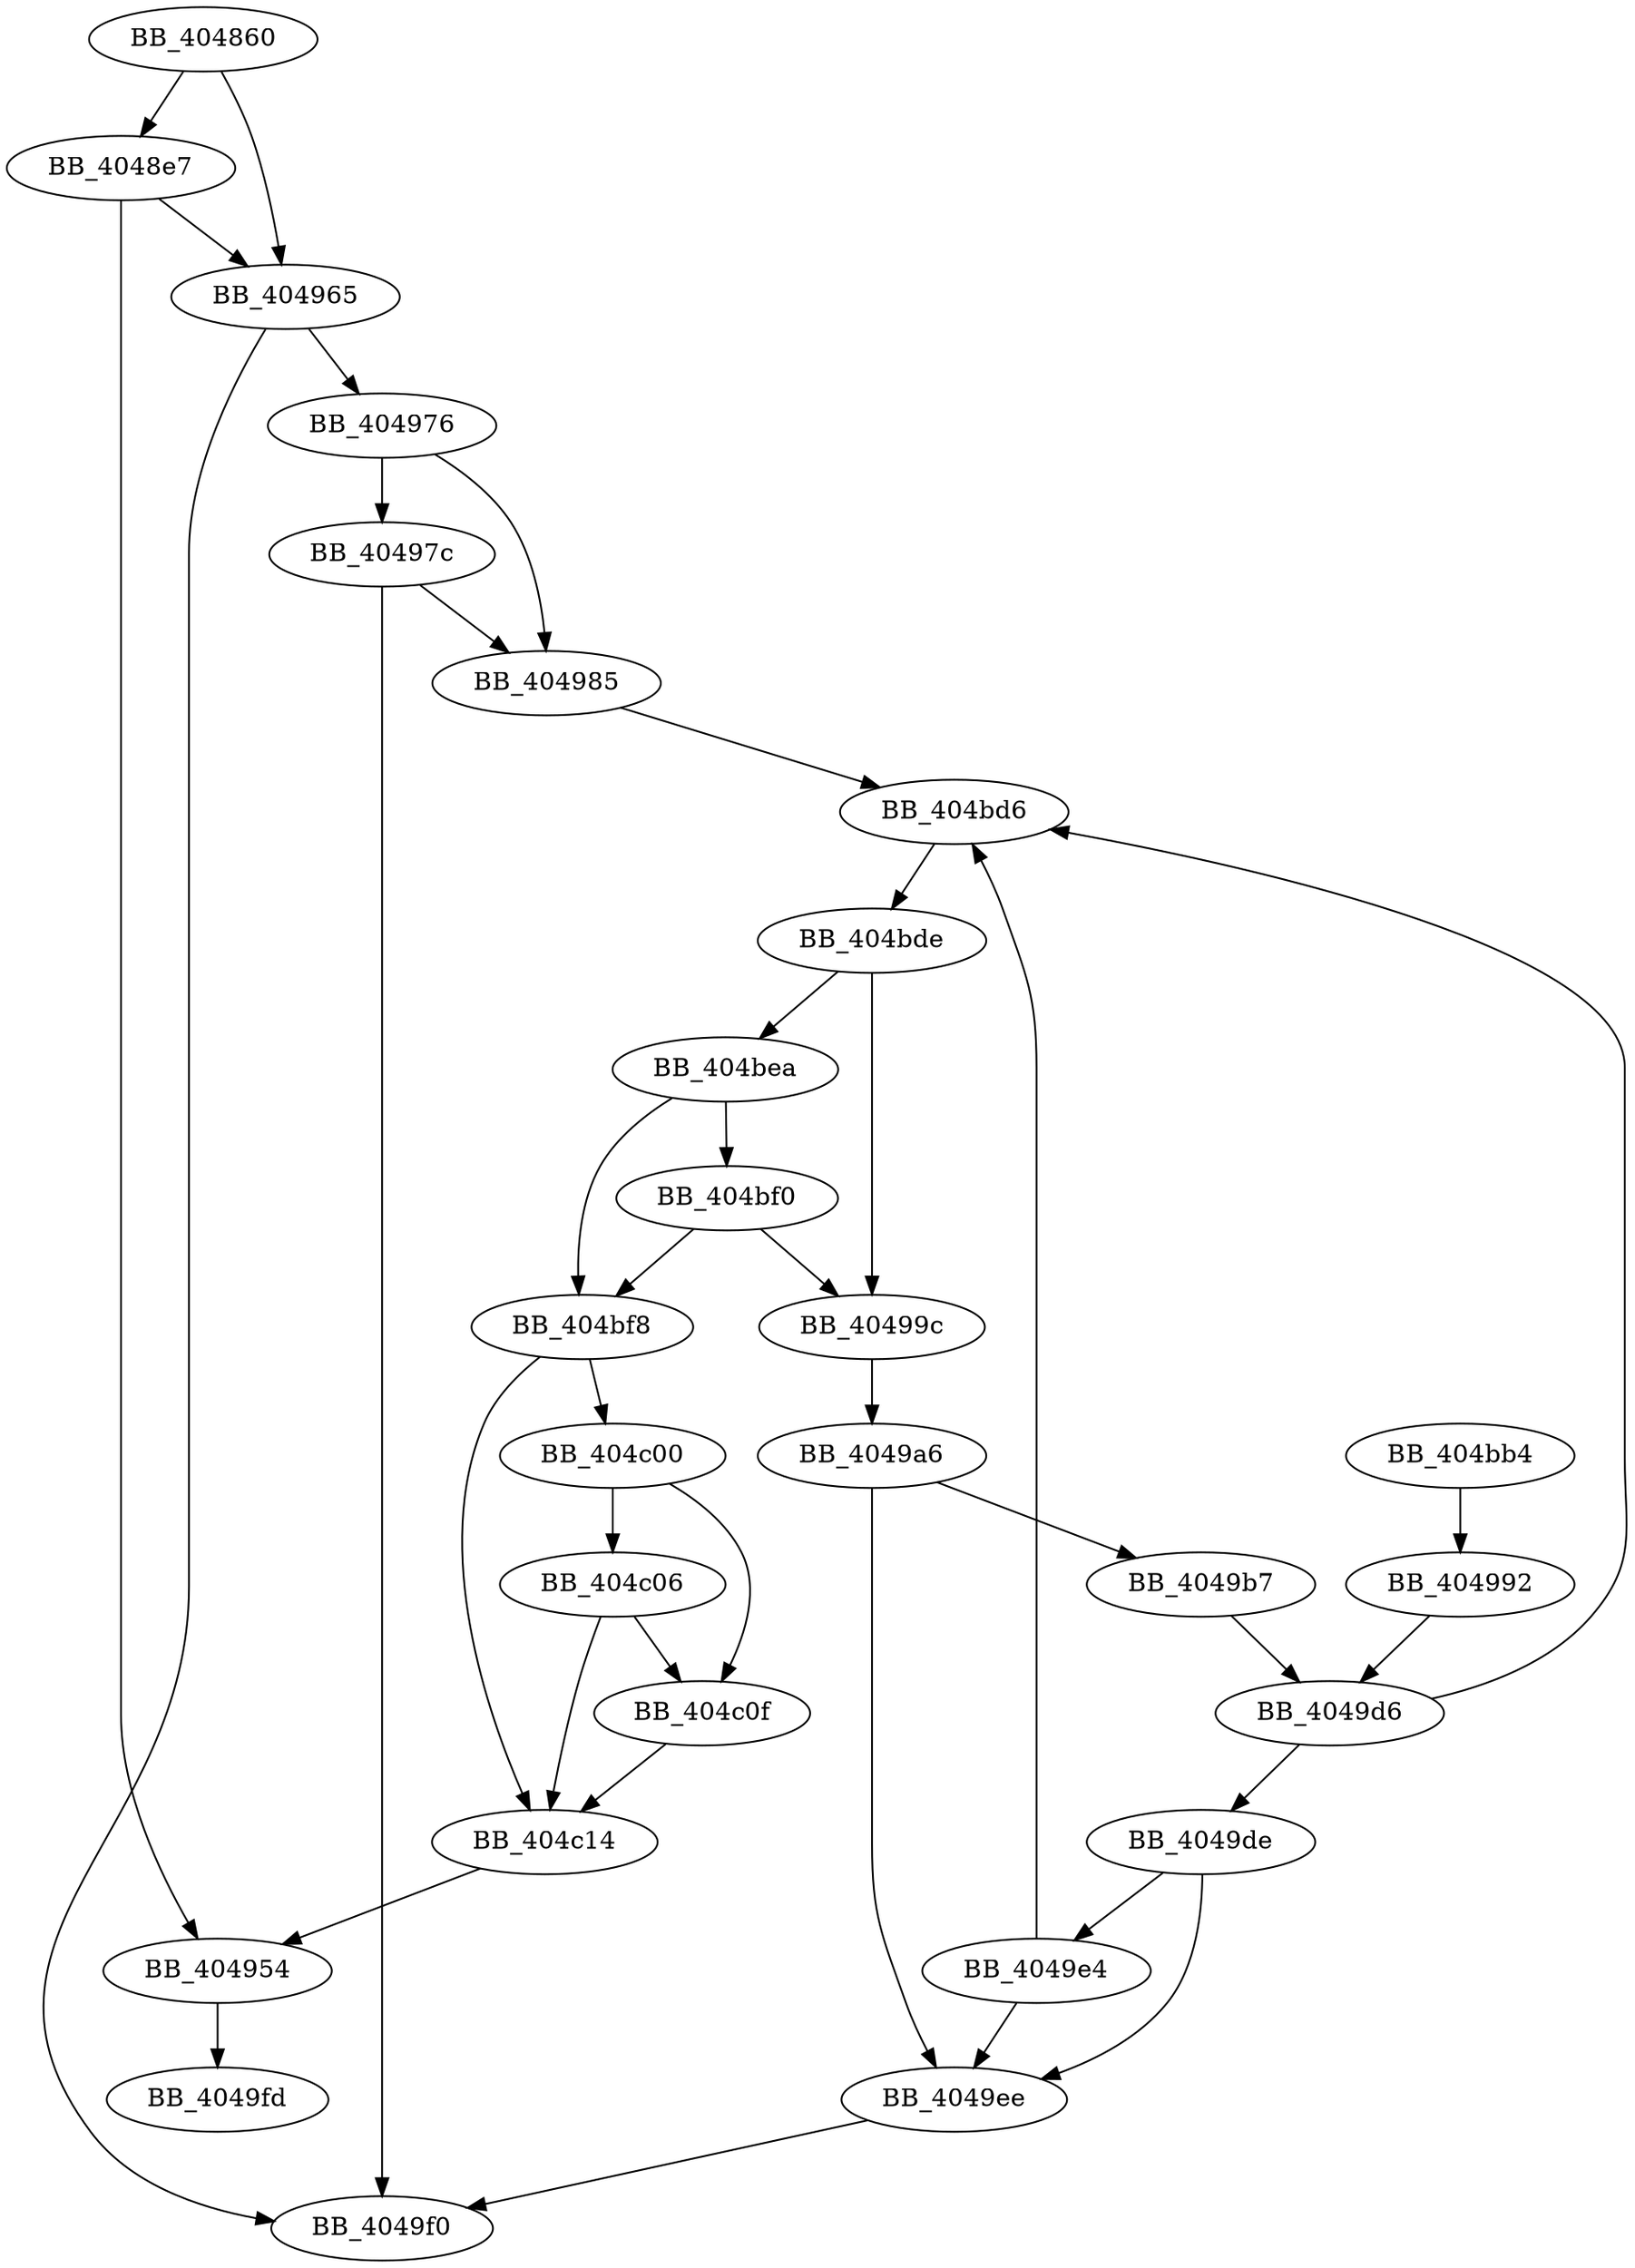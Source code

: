 DiGraph sub_404860{
BB_404860->BB_4048e7
BB_404860->BB_404965
BB_4048e7->BB_404954
BB_4048e7->BB_404965
BB_404954->BB_4049fd
BB_404965->BB_404976
BB_404965->BB_4049f0
BB_404976->BB_40497c
BB_404976->BB_404985
BB_40497c->BB_404985
BB_40497c->BB_4049f0
BB_404985->BB_404bd6
BB_404992->BB_4049d6
BB_40499c->BB_4049a6
BB_4049a6->BB_4049b7
BB_4049a6->BB_4049ee
BB_4049b7->BB_4049d6
BB_4049d6->BB_4049de
BB_4049d6->BB_404bd6
BB_4049de->BB_4049e4
BB_4049de->BB_4049ee
BB_4049e4->BB_4049ee
BB_4049e4->BB_404bd6
BB_4049ee->BB_4049f0
BB_404bb4->BB_404992
BB_404bd6->BB_404bde
BB_404bde->BB_40499c
BB_404bde->BB_404bea
BB_404bea->BB_404bf0
BB_404bea->BB_404bf8
BB_404bf0->BB_40499c
BB_404bf0->BB_404bf8
BB_404bf8->BB_404c00
BB_404bf8->BB_404c14
BB_404c00->BB_404c06
BB_404c00->BB_404c0f
BB_404c06->BB_404c0f
BB_404c06->BB_404c14
BB_404c0f->BB_404c14
BB_404c14->BB_404954
}
